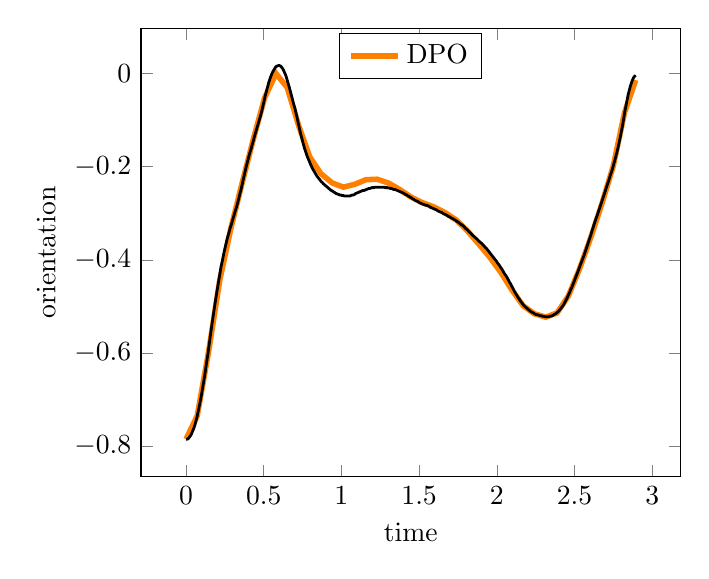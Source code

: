 \begin{tikzpicture}[]
\begin{axis}[legend style = {{at={(0.5,0.99)},anchor=north}}, ylabel = {orientation}, axis equal image = {false}, xlabel = {time}, hide axis = {false}]\addplot+ [mark = {}, color=orange, line width = 2pt]coordinates {
(0.0, -0.785)
(0.072, -0.735)
(0.145, -0.598)
(0.217, -0.444)
(0.289, -0.332)
(0.362, -0.234)
(0.434, -0.14)
(0.506, -0.052)
(0.579, 0.0)
(0.651, -0.03)
(0.724, -0.111)
(0.796, -0.179)
(0.868, -0.215)
(0.941, -0.235)
(1.013, -0.244)
(1.085, -0.238)
(1.158, -0.228)
(1.23, -0.227)
(1.302, -0.235)
(1.375, -0.249)
(1.447, -0.265)
(1.519, -0.277)
(1.592, -0.286)
(1.664, -0.298)
(1.737, -0.314)
(1.809, -0.337)
(1.881, -0.365)
(1.954, -0.394)
(2.026, -0.427)
(2.098, -0.465)
(2.171, -0.499)
(2.243, -0.516)
(2.315, -0.523)
(2.388, -0.514)
(2.46, -0.478)
(2.532, -0.42)
(2.605, -0.352)
(2.677, -0.279)
(2.75, -0.198)
(2.822, -0.084)
(2.894, -0.014)
};
\addlegendentry{DPO}
\addplot+ [mark = {}, color=black, line width = 1pt]coordinates {
(0.0, -0.785)
(0.007, -0.785)
(0.014, -0.784)
(0.021, -0.781)
(0.028, -0.778)
(0.035, -0.774)
(0.042, -0.768)
(0.05, -0.762)
(0.057, -0.755)
(0.064, -0.746)
(0.071, -0.737)
(0.078, -0.726)
(0.085, -0.715)
(0.092, -0.703)
(0.099, -0.691)
(0.106, -0.677)
(0.113, -0.663)
(0.12, -0.649)
(0.127, -0.633)
(0.134, -0.617)
(0.142, -0.6)
(0.149, -0.582)
(0.156, -0.565)
(0.163, -0.548)
(0.17, -0.532)
(0.177, -0.516)
(0.184, -0.5)
(0.191, -0.485)
(0.198, -0.47)
(0.205, -0.456)
(0.212, -0.442)
(0.219, -0.428)
(0.226, -0.414)
(0.234, -0.402)
(0.241, -0.39)
(0.248, -0.379)
(0.255, -0.369)
(0.262, -0.359)
(0.269, -0.35)
(0.276, -0.342)
(0.283, -0.333)
(0.29, -0.326)
(0.297, -0.318)
(0.304, -0.31)
(0.311, -0.302)
(0.318, -0.294)
(0.326, -0.286)
(0.333, -0.277)
(0.34, -0.268)
(0.347, -0.258)
(0.354, -0.249)
(0.361, -0.239)
(0.368, -0.228)
(0.375, -0.218)
(0.382, -0.208)
(0.389, -0.198)
(0.396, -0.189)
(0.403, -0.18)
(0.41, -0.171)
(0.418, -0.163)
(0.425, -0.154)
(0.432, -0.146)
(0.439, -0.137)
(0.446, -0.129)
(0.453, -0.121)
(0.46, -0.113)
(0.467, -0.105)
(0.474, -0.097)
(0.481, -0.089)
(0.488, -0.08)
(0.495, -0.07)
(0.502, -0.06)
(0.509, -0.049)
(0.517, -0.039)
(0.524, -0.03)
(0.531, -0.021)
(0.538, -0.014)
(0.545, -0.007)
(0.552, -0.001)
(0.559, 0.004)
(0.566, 0.008)
(0.573, 0.012)
(0.58, 0.015)
(0.587, 0.016)
(0.594, 0.017)
(0.601, 0.017)
(0.609, 0.016)
(0.616, 0.013)
(0.623, 0.01)
(0.63, 0.005)
(0.637, 6.424e-5)
(0.644, -0.006)
(0.651, -0.014)
(0.658, -0.022)
(0.665, -0.03)
(0.672, -0.039)
(0.679, -0.048)
(0.686, -0.057)
(0.693, -0.066)
(0.701, -0.075)
(0.708, -0.085)
(0.715, -0.095)
(0.722, -0.106)
(0.729, -0.116)
(0.736, -0.127)
(0.743, -0.136)
(0.75, -0.145)
(0.757, -0.154)
(0.764, -0.162)
(0.771, -0.169)
(0.778, -0.176)
(0.785, -0.182)
(0.793, -0.188)
(0.8, -0.194)
(0.807, -0.199)
(0.814, -0.204)
(0.821, -0.208)
(0.828, -0.212)
(0.835, -0.216)
(0.842, -0.22)
(0.849, -0.223)
(0.856, -0.226)
(0.863, -0.229)
(0.87, -0.232)
(0.877, -0.234)
(0.885, -0.237)
(0.892, -0.239)
(0.899, -0.241)
(0.906, -0.243)
(0.913, -0.245)
(0.92, -0.247)
(0.927, -0.249)
(0.934, -0.251)
(0.941, -0.252)
(0.948, -0.254)
(0.955, -0.255)
(0.962, -0.257)
(0.969, -0.258)
(0.977, -0.259)
(0.984, -0.26)
(0.991, -0.261)
(0.998, -0.261)
(1.005, -0.262)
(1.012, -0.262)
(1.019, -0.263)
(1.026, -0.263)
(1.033, -0.263)
(1.04, -0.263)
(1.047, -0.263)
(1.054, -0.263)
(1.061, -0.262)
(1.069, -0.261)
(1.076, -0.261)
(1.083, -0.26)
(1.09, -0.258)
(1.097, -0.257)
(1.104, -0.256)
(1.111, -0.255)
(1.118, -0.254)
(1.125, -0.253)
(1.132, -0.252)
(1.139, -0.251)
(1.146, -0.251)
(1.153, -0.25)
(1.161, -0.249)
(1.168, -0.248)
(1.175, -0.247)
(1.182, -0.247)
(1.189, -0.246)
(1.196, -0.245)
(1.203, -0.245)
(1.21, -0.245)
(1.217, -0.244)
(1.224, -0.244)
(1.231, -0.244)
(1.238, -0.244)
(1.245, -0.244)
(1.253, -0.244)
(1.26, -0.244)
(1.267, -0.244)
(1.274, -0.244)
(1.281, -0.245)
(1.288, -0.245)
(1.295, -0.245)
(1.302, -0.246)
(1.309, -0.246)
(1.316, -0.247)
(1.323, -0.247)
(1.33, -0.248)
(1.337, -0.249)
(1.345, -0.249)
(1.352, -0.25)
(1.359, -0.251)
(1.366, -0.252)
(1.373, -0.253)
(1.38, -0.254)
(1.387, -0.255)
(1.394, -0.256)
(1.401, -0.257)
(1.408, -0.259)
(1.415, -0.26)
(1.422, -0.261)
(1.429, -0.263)
(1.436, -0.264)
(1.444, -0.266)
(1.451, -0.267)
(1.458, -0.269)
(1.465, -0.27)
(1.472, -0.272)
(1.479, -0.273)
(1.486, -0.274)
(1.493, -0.275)
(1.5, -0.277)
(1.507, -0.278)
(1.514, -0.279)
(1.521, -0.28)
(1.528, -0.281)
(1.536, -0.282)
(1.543, -0.283)
(1.55, -0.283)
(1.557, -0.284)
(1.564, -0.285)
(1.571, -0.287)
(1.578, -0.288)
(1.585, -0.289)
(1.592, -0.29)
(1.599, -0.291)
(1.606, -0.292)
(1.613, -0.293)
(1.62, -0.295)
(1.628, -0.296)
(1.635, -0.297)
(1.642, -0.298)
(1.649, -0.299)
(1.656, -0.301)
(1.663, -0.302)
(1.67, -0.303)
(1.677, -0.304)
(1.684, -0.306)
(1.691, -0.307)
(1.698, -0.308)
(1.705, -0.31)
(1.712, -0.311)
(1.72, -0.312)
(1.727, -0.314)
(1.734, -0.315)
(1.741, -0.317)
(1.748, -0.318)
(1.755, -0.32)
(1.762, -0.322)
(1.769, -0.324)
(1.776, -0.325)
(1.783, -0.327)
(1.79, -0.329)
(1.797, -0.332)
(1.804, -0.334)
(1.812, -0.336)
(1.819, -0.339)
(1.826, -0.341)
(1.833, -0.343)
(1.84, -0.346)
(1.847, -0.348)
(1.854, -0.35)
(1.861, -0.352)
(1.868, -0.354)
(1.875, -0.356)
(1.882, -0.359)
(1.889, -0.361)
(1.896, -0.363)
(1.904, -0.365)
(1.911, -0.368)
(1.918, -0.37)
(1.925, -0.373)
(1.932, -0.375)
(1.939, -0.378)
(1.946, -0.381)
(1.953, -0.384)
(1.96, -0.387)
(1.967, -0.39)
(1.974, -0.393)
(1.981, -0.396)
(1.988, -0.399)
(1.996, -0.402)
(2.003, -0.406)
(2.01, -0.409)
(2.017, -0.412)
(2.024, -0.416)
(2.031, -0.419)
(2.038, -0.423)
(2.045, -0.427)
(2.052, -0.431)
(2.059, -0.434)
(2.066, -0.438)
(2.073, -0.442)
(2.08, -0.447)
(2.088, -0.451)
(2.095, -0.456)
(2.102, -0.46)
(2.109, -0.465)
(2.116, -0.469)
(2.123, -0.473)
(2.13, -0.477)
(2.137, -0.481)
(2.144, -0.484)
(2.151, -0.488)
(2.158, -0.491)
(2.165, -0.494)
(2.172, -0.497)
(2.18, -0.5)
(2.187, -0.502)
(2.194, -0.504)
(2.201, -0.506)
(2.208, -0.508)
(2.215, -0.51)
(2.222, -0.512)
(2.229, -0.513)
(2.236, -0.514)
(2.243, -0.516)
(2.25, -0.517)
(2.257, -0.518)
(2.264, -0.518)
(2.272, -0.519)
(2.279, -0.52)
(2.286, -0.52)
(2.293, -0.521)
(2.3, -0.521)
(2.307, -0.522)
(2.314, -0.522)
(2.321, -0.522)
(2.328, -0.522)
(2.335, -0.522)
(2.342, -0.521)
(2.349, -0.521)
(2.356, -0.52)
(2.363, -0.519)
(2.371, -0.517)
(2.378, -0.516)
(2.385, -0.514)
(2.392, -0.512)
(2.399, -0.51)
(2.406, -0.507)
(2.413, -0.504)
(2.42, -0.501)
(2.427, -0.498)
(2.434, -0.494)
(2.441, -0.489)
(2.448, -0.485)
(2.455, -0.48)
(2.463, -0.474)
(2.47, -0.469)
(2.477, -0.463)
(2.484, -0.458)
(2.491, -0.452)
(2.498, -0.446)
(2.505, -0.44)
(2.512, -0.434)
(2.519, -0.428)
(2.526, -0.422)
(2.533, -0.415)
(2.54, -0.409)
(2.547, -0.403)
(2.555, -0.396)
(2.562, -0.39)
(2.569, -0.383)
(2.576, -0.376)
(2.583, -0.369)
(2.59, -0.362)
(2.597, -0.355)
(2.604, -0.348)
(2.611, -0.34)
(2.618, -0.333)
(2.625, -0.325)
(2.632, -0.318)
(2.639, -0.311)
(2.647, -0.304)
(2.654, -0.297)
(2.661, -0.29)
(2.668, -0.283)
(2.675, -0.276)
(2.682, -0.269)
(2.689, -0.262)
(2.696, -0.255)
(2.703, -0.247)
(2.71, -0.24)
(2.717, -0.233)
(2.724, -0.226)
(2.731, -0.218)
(2.739, -0.211)
(2.746, -0.203)
(2.753, -0.194)
(2.76, -0.186)
(2.767, -0.177)
(2.774, -0.168)
(2.781, -0.158)
(2.788, -0.147)
(2.795, -0.136)
(2.802, -0.124)
(2.809, -0.112)
(2.816, -0.098)
(2.823, -0.084)
(2.831, -0.07)
(2.838, -0.058)
(2.845, -0.046)
(2.852, -0.037)
(2.859, -0.028)
(2.866, -0.021)
(2.873, -0.014)
(2.88, -0.009)
(2.887, -0.006)
(2.894, -0.004)
};
\end{axis}

\end{tikzpicture}
